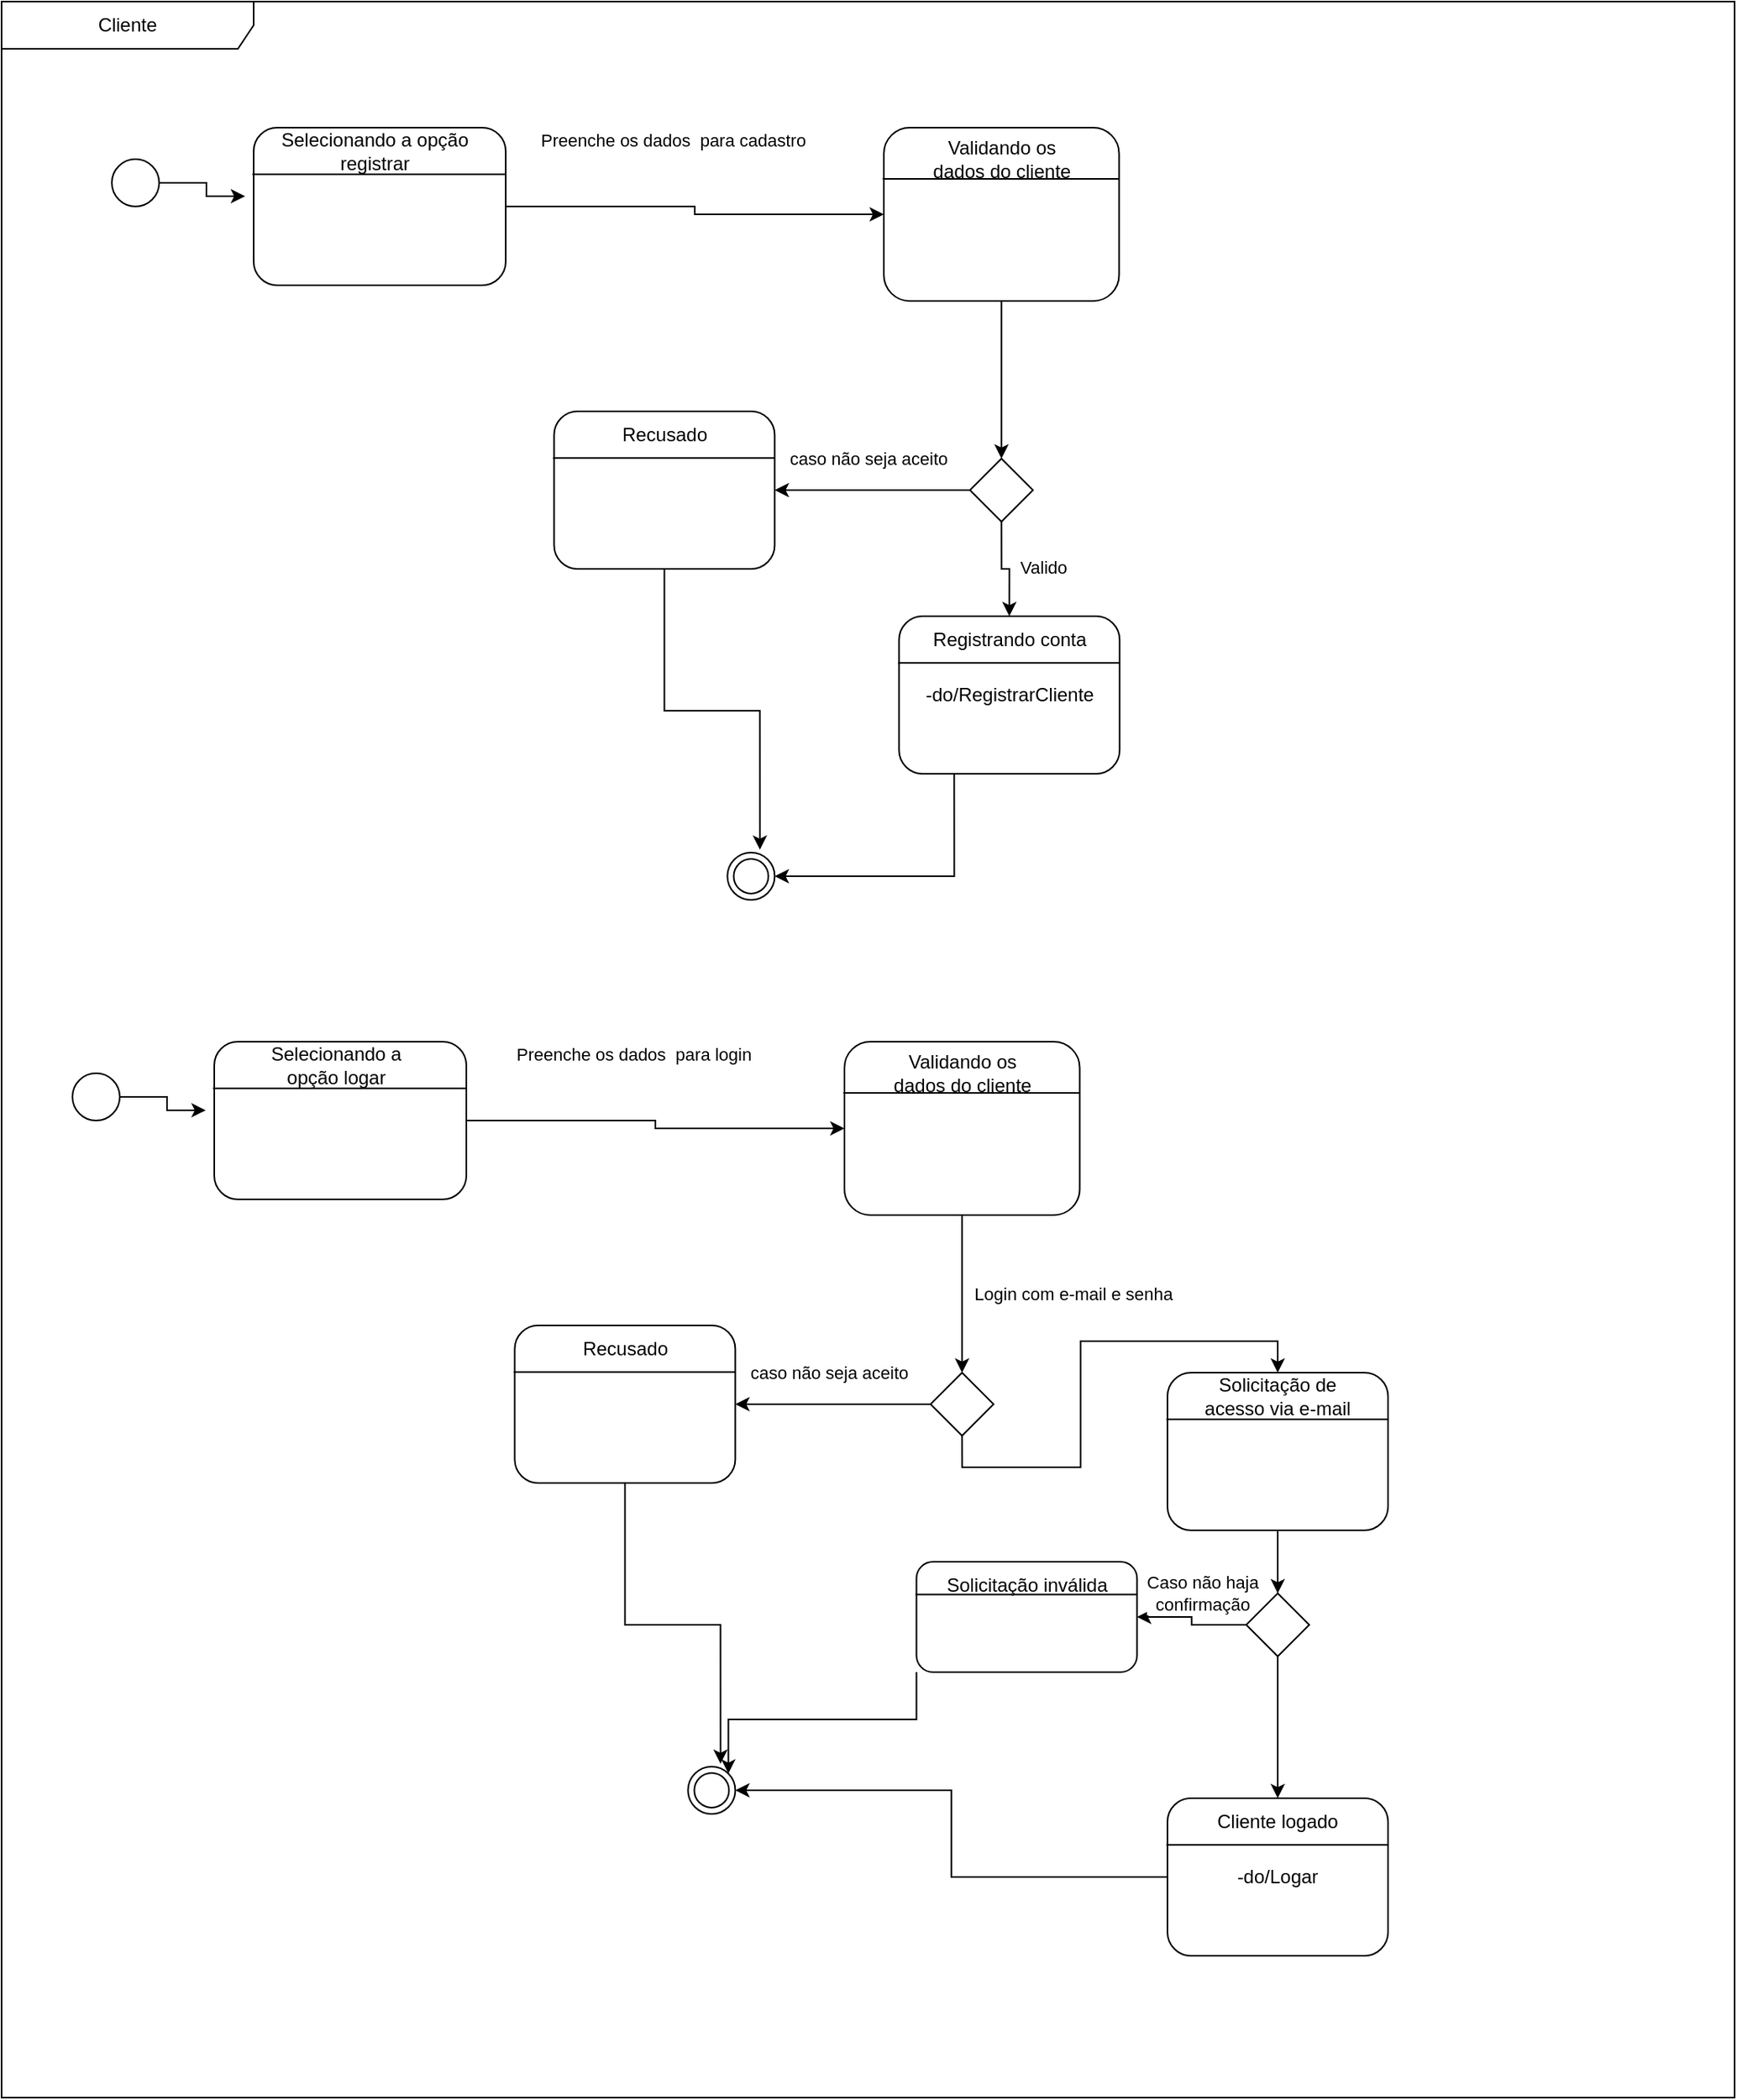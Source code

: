 <mxfile version="21.6.8" type="device">
  <diagram name="Página-1" id="TsjH73bjmUuAHsKGguwx">
    <mxGraphModel dx="2620" dy="2147" grid="1" gridSize="10" guides="1" tooltips="1" connect="1" arrows="1" fold="1" page="1" pageScale="1" pageWidth="827" pageHeight="1169" math="0" shadow="0">
      <root>
        <mxCell id="0" />
        <mxCell id="1" parent="0" />
        <mxCell id="50nzggHdHZp199gyNVKQ-11" value="Cliente" style="shape=umlFrame;whiteSpace=wrap;html=1;pointerEvents=0;recursiveResize=0;container=1;collapsible=0;width=160;" vertex="1" parent="1">
          <mxGeometry x="-110" y="-160" width="1100" height="1330" as="geometry" />
        </mxCell>
        <mxCell id="50nzggHdHZp199gyNVKQ-1" value="" style="ellipse;html=1;" vertex="1" parent="50nzggHdHZp199gyNVKQ-11">
          <mxGeometry x="70" y="100" width="30" height="30" as="geometry" />
        </mxCell>
        <mxCell id="50nzggHdHZp199gyNVKQ-16" value="Preenche os dados&amp;nbsp; para cadastro" style="edgeStyle=orthogonalEdgeStyle;rounded=0;orthogonalLoop=1;jettySize=auto;html=1;exitX=1;exitY=0.5;exitDx=0;exitDy=0;entryX=0;entryY=0.5;entryDx=0;entryDy=0;" edge="1" parent="50nzggHdHZp199gyNVKQ-11" source="50nzggHdHZp199gyNVKQ-6" target="50nzggHdHZp199gyNVKQ-14">
          <mxGeometry x="-0.04" y="22" relative="1" as="geometry">
            <mxPoint x="-12" y="-20" as="offset" />
          </mxGeometry>
        </mxCell>
        <mxCell id="50nzggHdHZp199gyNVKQ-6" value="" style="rounded=1;whiteSpace=wrap;html=1;" vertex="1" parent="50nzggHdHZp199gyNVKQ-11">
          <mxGeometry x="160" y="80" width="160" height="100" as="geometry" />
        </mxCell>
        <mxCell id="50nzggHdHZp199gyNVKQ-8" style="edgeStyle=orthogonalEdgeStyle;rounded=0;orthogonalLoop=1;jettySize=auto;html=1;exitX=1;exitY=0.5;exitDx=0;exitDy=0;entryX=-0.034;entryY=0.435;entryDx=0;entryDy=0;entryPerimeter=0;" edge="1" parent="50nzggHdHZp199gyNVKQ-11" source="50nzggHdHZp199gyNVKQ-1" target="50nzggHdHZp199gyNVKQ-6">
          <mxGeometry relative="1" as="geometry" />
        </mxCell>
        <mxCell id="50nzggHdHZp199gyNVKQ-7" value="" style="endArrow=none;html=1;rounded=0;entryX=1;entryY=0.296;entryDx=0;entryDy=0;entryPerimeter=0;exitX=-0.005;exitY=0.296;exitDx=0;exitDy=0;exitPerimeter=0;" edge="1" parent="50nzggHdHZp199gyNVKQ-11" source="50nzggHdHZp199gyNVKQ-6" target="50nzggHdHZp199gyNVKQ-6">
          <mxGeometry width="50" height="50" relative="1" as="geometry">
            <mxPoint x="466.35" y="-10" as="sourcePoint" />
            <mxPoint x="516.35" y="-60" as="targetPoint" />
          </mxGeometry>
        </mxCell>
        <mxCell id="50nzggHdHZp199gyNVKQ-2" value="" style="ellipse;html=1;shape=endState;" vertex="1" parent="50nzggHdHZp199gyNVKQ-11">
          <mxGeometry x="460.7" y="540" width="30" height="30" as="geometry" />
        </mxCell>
        <mxCell id="50nzggHdHZp199gyNVKQ-20" style="edgeStyle=orthogonalEdgeStyle;rounded=0;orthogonalLoop=1;jettySize=auto;html=1;exitX=0.5;exitY=1;exitDx=0;exitDy=0;" edge="1" parent="50nzggHdHZp199gyNVKQ-11" source="50nzggHdHZp199gyNVKQ-14" target="50nzggHdHZp199gyNVKQ-19">
          <mxGeometry relative="1" as="geometry" />
        </mxCell>
        <mxCell id="50nzggHdHZp199gyNVKQ-14" value="" style="rounded=1;whiteSpace=wrap;html=1;" vertex="1" parent="50nzggHdHZp199gyNVKQ-11">
          <mxGeometry x="560" y="80" width="149.3" height="110" as="geometry" />
        </mxCell>
        <mxCell id="50nzggHdHZp199gyNVKQ-15" value="" style="endArrow=none;html=1;rounded=0;entryX=1;entryY=0.296;entryDx=0;entryDy=0;entryPerimeter=0;exitX=-0.005;exitY=0.296;exitDx=0;exitDy=0;exitPerimeter=0;" edge="1" parent="50nzggHdHZp199gyNVKQ-11" source="50nzggHdHZp199gyNVKQ-14" target="50nzggHdHZp199gyNVKQ-14">
          <mxGeometry width="50" height="50" relative="1" as="geometry">
            <mxPoint x="705.7" y="-5" as="sourcePoint" />
            <mxPoint x="755.7" y="-55" as="targetPoint" />
          </mxGeometry>
        </mxCell>
        <mxCell id="50nzggHdHZp199gyNVKQ-17" value="Validando os dados do cliente" style="text;html=1;strokeColor=none;fillColor=none;align=center;verticalAlign=middle;whiteSpace=wrap;rounded=0;" vertex="1" parent="50nzggHdHZp199gyNVKQ-11">
          <mxGeometry x="584.65" y="85" width="100" height="30" as="geometry" />
        </mxCell>
        <mxCell id="50nzggHdHZp199gyNVKQ-27" value="Valido" style="edgeStyle=orthogonalEdgeStyle;rounded=0;orthogonalLoop=1;jettySize=auto;html=1;exitX=0.5;exitY=1;exitDx=0;exitDy=0;entryX=0.5;entryY=0;entryDx=0;entryDy=0;" edge="1" parent="50nzggHdHZp199gyNVKQ-11" source="50nzggHdHZp199gyNVKQ-19" target="50nzggHdHZp199gyNVKQ-23">
          <mxGeometry x="0.094" y="21" relative="1" as="geometry">
            <mxPoint y="-2" as="offset" />
          </mxGeometry>
        </mxCell>
        <mxCell id="50nzggHdHZp199gyNVKQ-32" value="caso não seja aceito" style="edgeStyle=orthogonalEdgeStyle;rounded=0;orthogonalLoop=1;jettySize=auto;html=1;exitX=0;exitY=0.5;exitDx=0;exitDy=0;" edge="1" parent="50nzggHdHZp199gyNVKQ-11" source="50nzggHdHZp199gyNVKQ-19" target="50nzggHdHZp199gyNVKQ-25">
          <mxGeometry x="0.043" y="-20" relative="1" as="geometry">
            <mxPoint as="offset" />
          </mxGeometry>
        </mxCell>
        <mxCell id="50nzggHdHZp199gyNVKQ-19" value="" style="rhombus;whiteSpace=wrap;html=1;" vertex="1" parent="50nzggHdHZp199gyNVKQ-11">
          <mxGeometry x="614.65" y="290" width="40" height="40" as="geometry" />
        </mxCell>
        <mxCell id="50nzggHdHZp199gyNVKQ-30" style="edgeStyle=orthogonalEdgeStyle;rounded=0;orthogonalLoop=1;jettySize=auto;html=1;exitX=0.25;exitY=1;exitDx=0;exitDy=0;entryX=1;entryY=0.5;entryDx=0;entryDy=0;" edge="1" parent="50nzggHdHZp199gyNVKQ-11" source="50nzggHdHZp199gyNVKQ-23" target="50nzggHdHZp199gyNVKQ-2">
          <mxGeometry relative="1" as="geometry" />
        </mxCell>
        <mxCell id="50nzggHdHZp199gyNVKQ-23" value="-do/RegistrarCliente" style="rounded=1;whiteSpace=wrap;html=1;" vertex="1" parent="50nzggHdHZp199gyNVKQ-11">
          <mxGeometry x="569.65" y="390" width="140" height="100" as="geometry" />
        </mxCell>
        <mxCell id="50nzggHdHZp199gyNVKQ-24" value="" style="endArrow=none;html=1;rounded=0;entryX=1;entryY=0.296;entryDx=0;entryDy=0;entryPerimeter=0;exitX=-0.005;exitY=0.296;exitDx=0;exitDy=0;exitPerimeter=0;" edge="1" parent="50nzggHdHZp199gyNVKQ-11" source="50nzggHdHZp199gyNVKQ-23" target="50nzggHdHZp199gyNVKQ-23">
          <mxGeometry width="50" height="50" relative="1" as="geometry">
            <mxPoint x="865.7" y="285" as="sourcePoint" />
            <mxPoint x="915.7" y="235" as="targetPoint" />
          </mxGeometry>
        </mxCell>
        <mxCell id="50nzggHdHZp199gyNVKQ-31" style="edgeStyle=orthogonalEdgeStyle;rounded=0;orthogonalLoop=1;jettySize=auto;html=1;exitX=0.5;exitY=1;exitDx=0;exitDy=0;entryX=0.688;entryY=-0.061;entryDx=0;entryDy=0;entryPerimeter=0;" edge="1" parent="50nzggHdHZp199gyNVKQ-11" source="50nzggHdHZp199gyNVKQ-25" target="50nzggHdHZp199gyNVKQ-2">
          <mxGeometry relative="1" as="geometry" />
        </mxCell>
        <mxCell id="50nzggHdHZp199gyNVKQ-25" value="" style="rounded=1;whiteSpace=wrap;html=1;" vertex="1" parent="50nzggHdHZp199gyNVKQ-11">
          <mxGeometry x="350.7" y="260" width="140" height="100" as="geometry" />
        </mxCell>
        <mxCell id="50nzggHdHZp199gyNVKQ-26" value="" style="endArrow=none;html=1;rounded=0;entryX=1;entryY=0.296;entryDx=0;entryDy=0;entryPerimeter=0;exitX=-0.005;exitY=0.296;exitDx=0;exitDy=0;exitPerimeter=0;" edge="1" parent="50nzggHdHZp199gyNVKQ-11" source="50nzggHdHZp199gyNVKQ-25" target="50nzggHdHZp199gyNVKQ-25">
          <mxGeometry width="50" height="50" relative="1" as="geometry">
            <mxPoint x="635.7" y="170" as="sourcePoint" />
            <mxPoint x="685.7" y="120" as="targetPoint" />
          </mxGeometry>
        </mxCell>
        <mxCell id="50nzggHdHZp199gyNVKQ-28" value="Registrando conta" style="text;html=1;strokeColor=none;fillColor=none;align=center;verticalAlign=middle;whiteSpace=wrap;rounded=0;" vertex="1" parent="50nzggHdHZp199gyNVKQ-11">
          <mxGeometry x="584.65" y="390" width="110" height="30" as="geometry" />
        </mxCell>
        <mxCell id="50nzggHdHZp199gyNVKQ-33" value="Recusado" style="text;html=1;strokeColor=none;fillColor=none;align=center;verticalAlign=middle;whiteSpace=wrap;rounded=0;" vertex="1" parent="50nzggHdHZp199gyNVKQ-11">
          <mxGeometry x="390.7" y="260" width="60" height="30" as="geometry" />
        </mxCell>
        <mxCell id="50nzggHdHZp199gyNVKQ-35" value="" style="ellipse;html=1;" vertex="1" parent="50nzggHdHZp199gyNVKQ-11">
          <mxGeometry x="45" y="680" width="30" height="30" as="geometry" />
        </mxCell>
        <mxCell id="50nzggHdHZp199gyNVKQ-37" value="" style="rounded=1;whiteSpace=wrap;html=1;" vertex="1" parent="50nzggHdHZp199gyNVKQ-11">
          <mxGeometry x="135" y="660" width="160" height="100" as="geometry" />
        </mxCell>
        <mxCell id="50nzggHdHZp199gyNVKQ-38" style="edgeStyle=orthogonalEdgeStyle;rounded=0;orthogonalLoop=1;jettySize=auto;html=1;exitX=1;exitY=0.5;exitDx=0;exitDy=0;entryX=-0.034;entryY=0.435;entryDx=0;entryDy=0;entryPerimeter=0;" edge="1" parent="50nzggHdHZp199gyNVKQ-11" source="50nzggHdHZp199gyNVKQ-35" target="50nzggHdHZp199gyNVKQ-37">
          <mxGeometry relative="1" as="geometry" />
        </mxCell>
        <mxCell id="50nzggHdHZp199gyNVKQ-39" value="" style="endArrow=none;html=1;rounded=0;entryX=1;entryY=0.296;entryDx=0;entryDy=0;entryPerimeter=0;exitX=-0.005;exitY=0.296;exitDx=0;exitDy=0;exitPerimeter=0;" edge="1" parent="50nzggHdHZp199gyNVKQ-11" source="50nzggHdHZp199gyNVKQ-37" target="50nzggHdHZp199gyNVKQ-37">
          <mxGeometry width="50" height="50" relative="1" as="geometry">
            <mxPoint x="441.35" y="570" as="sourcePoint" />
            <mxPoint x="491.35" y="520" as="targetPoint" />
          </mxGeometry>
        </mxCell>
        <mxCell id="50nzggHdHZp199gyNVKQ-41" value="" style="ellipse;html=1;shape=endState;" vertex="1" parent="50nzggHdHZp199gyNVKQ-11">
          <mxGeometry x="435.7" y="1120" width="30" height="30" as="geometry" />
        </mxCell>
        <mxCell id="50nzggHdHZp199gyNVKQ-43" value="" style="rounded=1;whiteSpace=wrap;html=1;" vertex="1" parent="50nzggHdHZp199gyNVKQ-11">
          <mxGeometry x="535" y="660" width="149.3" height="110" as="geometry" />
        </mxCell>
        <mxCell id="50nzggHdHZp199gyNVKQ-36" value="Preenche os dados&amp;nbsp; para login" style="edgeStyle=orthogonalEdgeStyle;rounded=0;orthogonalLoop=1;jettySize=auto;html=1;exitX=1;exitY=0.5;exitDx=0;exitDy=0;entryX=0;entryY=0.5;entryDx=0;entryDy=0;" edge="1" parent="50nzggHdHZp199gyNVKQ-11" source="50nzggHdHZp199gyNVKQ-37" target="50nzggHdHZp199gyNVKQ-43">
          <mxGeometry x="-0.04" y="22" relative="1" as="geometry">
            <mxPoint x="-12" y="-20" as="offset" />
          </mxGeometry>
        </mxCell>
        <mxCell id="50nzggHdHZp199gyNVKQ-44" value="" style="endArrow=none;html=1;rounded=0;entryX=1;entryY=0.296;entryDx=0;entryDy=0;entryPerimeter=0;exitX=-0.005;exitY=0.296;exitDx=0;exitDy=0;exitPerimeter=0;" edge="1" parent="50nzggHdHZp199gyNVKQ-11" source="50nzggHdHZp199gyNVKQ-43" target="50nzggHdHZp199gyNVKQ-43">
          <mxGeometry width="50" height="50" relative="1" as="geometry">
            <mxPoint x="680.7" y="575" as="sourcePoint" />
            <mxPoint x="730.7" y="525" as="targetPoint" />
          </mxGeometry>
        </mxCell>
        <mxCell id="50nzggHdHZp199gyNVKQ-45" value="Validando os dados do cliente" style="text;html=1;strokeColor=none;fillColor=none;align=center;verticalAlign=middle;whiteSpace=wrap;rounded=0;" vertex="1" parent="50nzggHdHZp199gyNVKQ-11">
          <mxGeometry x="559.65" y="665" width="100" height="30" as="geometry" />
        </mxCell>
        <mxCell id="50nzggHdHZp199gyNVKQ-63" style="edgeStyle=orthogonalEdgeStyle;rounded=0;orthogonalLoop=1;jettySize=auto;html=1;exitX=0.5;exitY=1;exitDx=0;exitDy=0;entryX=0.5;entryY=0;entryDx=0;entryDy=0;" edge="1" parent="50nzggHdHZp199gyNVKQ-11" source="50nzggHdHZp199gyNVKQ-48" target="50nzggHdHZp199gyNVKQ-60">
          <mxGeometry relative="1" as="geometry" />
        </mxCell>
        <mxCell id="50nzggHdHZp199gyNVKQ-48" value="" style="rhombus;whiteSpace=wrap;html=1;" vertex="1" parent="50nzggHdHZp199gyNVKQ-11">
          <mxGeometry x="589.65" y="870" width="40" height="40" as="geometry" />
        </mxCell>
        <mxCell id="50nzggHdHZp199gyNVKQ-42" value="Login com e-mail e senha" style="edgeStyle=orthogonalEdgeStyle;rounded=0;orthogonalLoop=1;jettySize=auto;html=1;exitX=0.5;exitY=1;exitDx=0;exitDy=0;" edge="1" parent="50nzggHdHZp199gyNVKQ-11" source="50nzggHdHZp199gyNVKQ-43" target="50nzggHdHZp199gyNVKQ-48">
          <mxGeometry y="70" relative="1" as="geometry">
            <mxPoint as="offset" />
          </mxGeometry>
        </mxCell>
        <mxCell id="50nzggHdHZp199gyNVKQ-74" style="edgeStyle=orthogonalEdgeStyle;rounded=0;orthogonalLoop=1;jettySize=auto;html=1;exitX=0;exitY=0.5;exitDx=0;exitDy=0;entryX=1;entryY=0.5;entryDx=0;entryDy=0;" edge="1" parent="50nzggHdHZp199gyNVKQ-11" source="50nzggHdHZp199gyNVKQ-50" target="50nzggHdHZp199gyNVKQ-41">
          <mxGeometry relative="1" as="geometry" />
        </mxCell>
        <mxCell id="50nzggHdHZp199gyNVKQ-50" value="-do/Logar" style="rounded=1;whiteSpace=wrap;html=1;" vertex="1" parent="50nzggHdHZp199gyNVKQ-11">
          <mxGeometry x="740" y="1140" width="140" height="100" as="geometry" />
        </mxCell>
        <mxCell id="50nzggHdHZp199gyNVKQ-51" value="" style="endArrow=none;html=1;rounded=0;entryX=1;entryY=0.296;entryDx=0;entryDy=0;entryPerimeter=0;exitX=-0.005;exitY=0.296;exitDx=0;exitDy=0;exitPerimeter=0;" edge="1" parent="50nzggHdHZp199gyNVKQ-11" source="50nzggHdHZp199gyNVKQ-50" target="50nzggHdHZp199gyNVKQ-50">
          <mxGeometry width="50" height="50" relative="1" as="geometry">
            <mxPoint x="830.7" y="1025" as="sourcePoint" />
            <mxPoint x="880.7" y="975" as="targetPoint" />
          </mxGeometry>
        </mxCell>
        <mxCell id="50nzggHdHZp199gyNVKQ-52" style="edgeStyle=orthogonalEdgeStyle;rounded=0;orthogonalLoop=1;jettySize=auto;html=1;exitX=0.5;exitY=1;exitDx=0;exitDy=0;entryX=0.688;entryY=-0.061;entryDx=0;entryDy=0;entryPerimeter=0;" edge="1" parent="50nzggHdHZp199gyNVKQ-11" source="50nzggHdHZp199gyNVKQ-53" target="50nzggHdHZp199gyNVKQ-41">
          <mxGeometry relative="1" as="geometry" />
        </mxCell>
        <mxCell id="50nzggHdHZp199gyNVKQ-53" value="" style="rounded=1;whiteSpace=wrap;html=1;" vertex="1" parent="50nzggHdHZp199gyNVKQ-11">
          <mxGeometry x="325.7" y="840" width="140" height="100" as="geometry" />
        </mxCell>
        <mxCell id="50nzggHdHZp199gyNVKQ-47" value="caso não seja aceito" style="edgeStyle=orthogonalEdgeStyle;rounded=0;orthogonalLoop=1;jettySize=auto;html=1;exitX=0;exitY=0.5;exitDx=0;exitDy=0;" edge="1" parent="50nzggHdHZp199gyNVKQ-11" source="50nzggHdHZp199gyNVKQ-48" target="50nzggHdHZp199gyNVKQ-53">
          <mxGeometry x="0.043" y="-20" relative="1" as="geometry">
            <mxPoint as="offset" />
          </mxGeometry>
        </mxCell>
        <mxCell id="50nzggHdHZp199gyNVKQ-54" value="" style="endArrow=none;html=1;rounded=0;entryX=1;entryY=0.296;entryDx=0;entryDy=0;entryPerimeter=0;exitX=-0.005;exitY=0.296;exitDx=0;exitDy=0;exitPerimeter=0;" edge="1" parent="50nzggHdHZp199gyNVKQ-11" source="50nzggHdHZp199gyNVKQ-53" target="50nzggHdHZp199gyNVKQ-53">
          <mxGeometry width="50" height="50" relative="1" as="geometry">
            <mxPoint x="610.7" y="750" as="sourcePoint" />
            <mxPoint x="660.7" y="700" as="targetPoint" />
          </mxGeometry>
        </mxCell>
        <mxCell id="50nzggHdHZp199gyNVKQ-55" value="Cliente logado" style="text;html=1;strokeColor=none;fillColor=none;align=center;verticalAlign=middle;whiteSpace=wrap;rounded=0;" vertex="1" parent="50nzggHdHZp199gyNVKQ-11">
          <mxGeometry x="755" y="1140" width="110" height="30" as="geometry" />
        </mxCell>
        <mxCell id="50nzggHdHZp199gyNVKQ-56" value="Recusado" style="text;html=1;strokeColor=none;fillColor=none;align=center;verticalAlign=middle;whiteSpace=wrap;rounded=0;" vertex="1" parent="50nzggHdHZp199gyNVKQ-11">
          <mxGeometry x="365.7" y="840" width="60" height="30" as="geometry" />
        </mxCell>
        <mxCell id="50nzggHdHZp199gyNVKQ-59" value="Selecionando a opção registrar" style="text;html=1;strokeColor=none;fillColor=none;align=center;verticalAlign=middle;whiteSpace=wrap;rounded=0;" vertex="1" parent="50nzggHdHZp199gyNVKQ-11">
          <mxGeometry x="152.5" y="80" width="167.5" height="30" as="geometry" />
        </mxCell>
        <mxCell id="50nzggHdHZp199gyNVKQ-57" value="Selecionando a opção logar" style="text;html=1;strokeColor=none;fillColor=none;align=center;verticalAlign=middle;whiteSpace=wrap;rounded=0;" vertex="1" parent="50nzggHdHZp199gyNVKQ-11">
          <mxGeometry x="160" y="660" width="105" height="30" as="geometry" />
        </mxCell>
        <mxCell id="50nzggHdHZp199gyNVKQ-66" style="edgeStyle=orthogonalEdgeStyle;rounded=0;orthogonalLoop=1;jettySize=auto;html=1;exitX=0.5;exitY=1;exitDx=0;exitDy=0;entryX=0.5;entryY=0;entryDx=0;entryDy=0;" edge="1" parent="50nzggHdHZp199gyNVKQ-11" source="50nzggHdHZp199gyNVKQ-60" target="50nzggHdHZp199gyNVKQ-65">
          <mxGeometry relative="1" as="geometry" />
        </mxCell>
        <mxCell id="50nzggHdHZp199gyNVKQ-60" value="" style="rounded=1;whiteSpace=wrap;html=1;" vertex="1" parent="50nzggHdHZp199gyNVKQ-11">
          <mxGeometry x="740" y="870" width="140" height="100" as="geometry" />
        </mxCell>
        <mxCell id="50nzggHdHZp199gyNVKQ-61" value="" style="endArrow=none;html=1;rounded=0;entryX=1;entryY=0.296;entryDx=0;entryDy=0;entryPerimeter=0;exitX=-0.005;exitY=0.296;exitDx=0;exitDy=0;exitPerimeter=0;" edge="1" parent="50nzggHdHZp199gyNVKQ-11" source="50nzggHdHZp199gyNVKQ-60" target="50nzggHdHZp199gyNVKQ-60">
          <mxGeometry width="50" height="50" relative="1" as="geometry">
            <mxPoint x="840.7" y="845" as="sourcePoint" />
            <mxPoint x="890.7" y="795" as="targetPoint" />
          </mxGeometry>
        </mxCell>
        <mxCell id="50nzggHdHZp199gyNVKQ-62" value="Solicitação de acesso via e-mail" style="text;html=1;strokeColor=none;fillColor=none;align=center;verticalAlign=middle;whiteSpace=wrap;rounded=0;" vertex="1" parent="50nzggHdHZp199gyNVKQ-11">
          <mxGeometry x="755" y="870" width="110" height="30" as="geometry" />
        </mxCell>
        <mxCell id="50nzggHdHZp199gyNVKQ-67" style="edgeStyle=orthogonalEdgeStyle;rounded=0;orthogonalLoop=1;jettySize=auto;html=1;exitX=0.5;exitY=1;exitDx=0;exitDy=0;" edge="1" parent="50nzggHdHZp199gyNVKQ-11" source="50nzggHdHZp199gyNVKQ-65" target="50nzggHdHZp199gyNVKQ-55">
          <mxGeometry relative="1" as="geometry" />
        </mxCell>
        <mxCell id="50nzggHdHZp199gyNVKQ-75" value="Caso não haja &lt;br&gt;confirmação" style="edgeStyle=orthogonalEdgeStyle;rounded=0;orthogonalLoop=1;jettySize=auto;html=1;exitX=0;exitY=0.5;exitDx=0;exitDy=0;" edge="1" parent="50nzggHdHZp199gyNVKQ-11" source="50nzggHdHZp199gyNVKQ-65" target="50nzggHdHZp199gyNVKQ-69">
          <mxGeometry x="-0.243" y="-20" relative="1" as="geometry">
            <mxPoint as="offset" />
          </mxGeometry>
        </mxCell>
        <mxCell id="50nzggHdHZp199gyNVKQ-65" value="" style="rhombus;whiteSpace=wrap;html=1;" vertex="1" parent="50nzggHdHZp199gyNVKQ-11">
          <mxGeometry x="790" y="1010" width="40" height="40" as="geometry" />
        </mxCell>
        <mxCell id="50nzggHdHZp199gyNVKQ-76" style="edgeStyle=orthogonalEdgeStyle;rounded=0;orthogonalLoop=1;jettySize=auto;html=1;exitX=0;exitY=1;exitDx=0;exitDy=0;entryX=1;entryY=0;entryDx=0;entryDy=0;" edge="1" parent="50nzggHdHZp199gyNVKQ-11" source="50nzggHdHZp199gyNVKQ-69" target="50nzggHdHZp199gyNVKQ-41">
          <mxGeometry relative="1" as="geometry" />
        </mxCell>
        <mxCell id="50nzggHdHZp199gyNVKQ-69" value="" style="rounded=1;whiteSpace=wrap;html=1;" vertex="1" parent="50nzggHdHZp199gyNVKQ-11">
          <mxGeometry x="580.7" y="990" width="140" height="70" as="geometry" />
        </mxCell>
        <mxCell id="50nzggHdHZp199gyNVKQ-70" value="" style="endArrow=none;html=1;rounded=0;entryX=1;entryY=0.296;entryDx=0;entryDy=0;entryPerimeter=0;exitX=-0.005;exitY=0.296;exitDx=0;exitDy=0;exitPerimeter=0;" edge="1" parent="50nzggHdHZp199gyNVKQ-11" source="50nzggHdHZp199gyNVKQ-69" target="50nzggHdHZp199gyNVKQ-69">
          <mxGeometry width="50" height="50" relative="1" as="geometry">
            <mxPoint x="671.4" y="875" as="sourcePoint" />
            <mxPoint x="721.4" y="825" as="targetPoint" />
          </mxGeometry>
        </mxCell>
        <mxCell id="50nzggHdHZp199gyNVKQ-71" value="Solicitação inválida" style="text;html=1;strokeColor=none;fillColor=none;align=center;verticalAlign=middle;whiteSpace=wrap;rounded=0;" vertex="1" parent="50nzggHdHZp199gyNVKQ-11">
          <mxGeometry x="595.7" y="990" width="110" height="30" as="geometry" />
        </mxCell>
      </root>
    </mxGraphModel>
  </diagram>
</mxfile>
